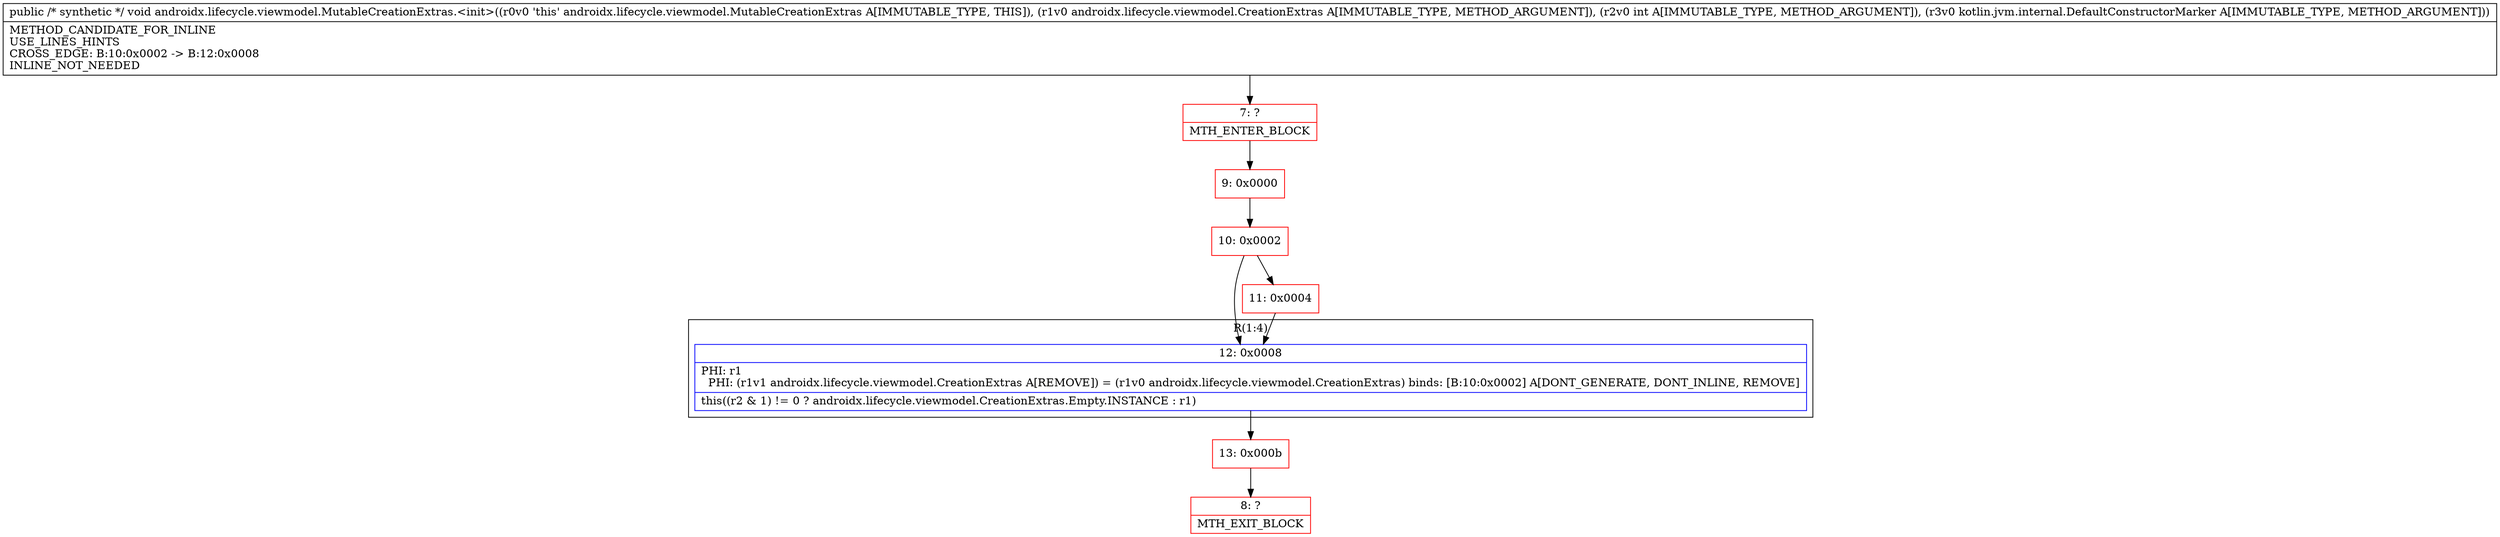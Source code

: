 digraph "CFG forandroidx.lifecycle.viewmodel.MutableCreationExtras.\<init\>(Landroidx\/lifecycle\/viewmodel\/CreationExtras;ILkotlin\/jvm\/internal\/DefaultConstructorMarker;)V" {
subgraph cluster_Region_915971535 {
label = "R(1:4)";
node [shape=record,color=blue];
Node_12 [shape=record,label="{12\:\ 0x0008|PHI: r1 \l  PHI: (r1v1 androidx.lifecycle.viewmodel.CreationExtras A[REMOVE]) = (r1v0 androidx.lifecycle.viewmodel.CreationExtras) binds: [B:10:0x0002] A[DONT_GENERATE, DONT_INLINE, REMOVE]\l|this((r2 & 1) != 0 ? androidx.lifecycle.viewmodel.CreationExtras.Empty.INSTANCE : r1)\l}"];
}
Node_7 [shape=record,color=red,label="{7\:\ ?|MTH_ENTER_BLOCK\l}"];
Node_9 [shape=record,color=red,label="{9\:\ 0x0000}"];
Node_10 [shape=record,color=red,label="{10\:\ 0x0002}"];
Node_11 [shape=record,color=red,label="{11\:\ 0x0004}"];
Node_13 [shape=record,color=red,label="{13\:\ 0x000b}"];
Node_8 [shape=record,color=red,label="{8\:\ ?|MTH_EXIT_BLOCK\l}"];
MethodNode[shape=record,label="{public \/* synthetic *\/ void androidx.lifecycle.viewmodel.MutableCreationExtras.\<init\>((r0v0 'this' androidx.lifecycle.viewmodel.MutableCreationExtras A[IMMUTABLE_TYPE, THIS]), (r1v0 androidx.lifecycle.viewmodel.CreationExtras A[IMMUTABLE_TYPE, METHOD_ARGUMENT]), (r2v0 int A[IMMUTABLE_TYPE, METHOD_ARGUMENT]), (r3v0 kotlin.jvm.internal.DefaultConstructorMarker A[IMMUTABLE_TYPE, METHOD_ARGUMENT]))  | METHOD_CANDIDATE_FOR_INLINE\lUSE_LINES_HINTS\lCROSS_EDGE: B:10:0x0002 \-\> B:12:0x0008\lINLINE_NOT_NEEDED\l}"];
MethodNode -> Node_7;Node_12 -> Node_13;
Node_7 -> Node_9;
Node_9 -> Node_10;
Node_10 -> Node_11;
Node_10 -> Node_12;
Node_11 -> Node_12;
Node_13 -> Node_8;
}

